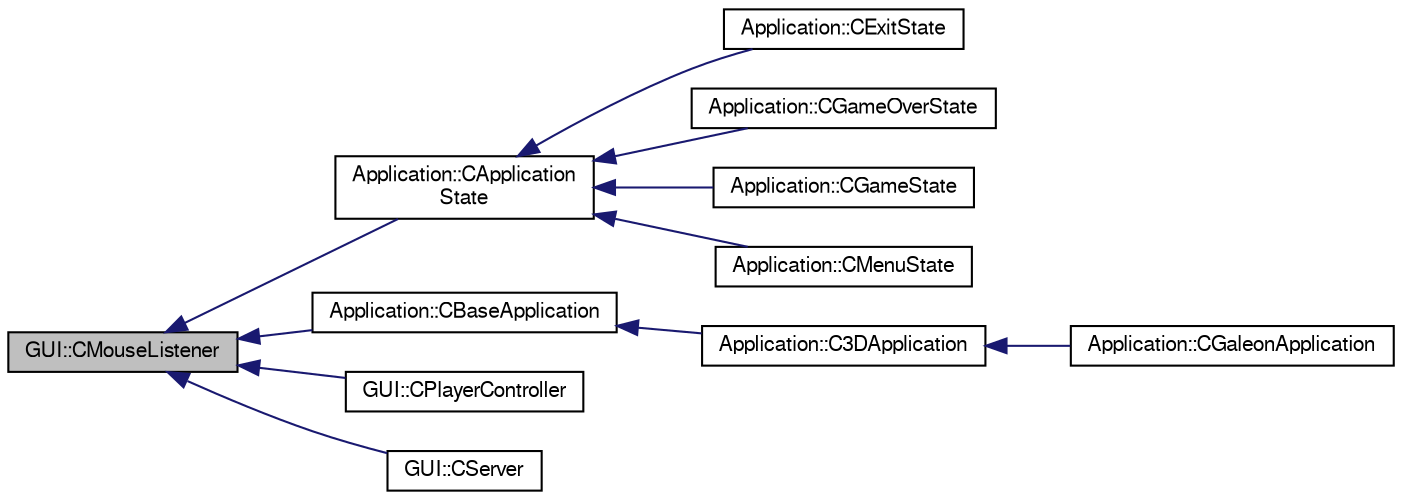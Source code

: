 digraph "GUI::CMouseListener"
{
  edge [fontname="FreeSans",fontsize="10",labelfontname="FreeSans",labelfontsize="10"];
  node [fontname="FreeSans",fontsize="10",shape=record];
  rankdir="LR";
  Node1 [label="GUI::CMouseListener",height=0.2,width=0.4,color="black", fillcolor="grey75", style="filled", fontcolor="black"];
  Node1 -> Node2 [dir="back",color="midnightblue",fontsize="10",style="solid",fontname="FreeSans"];
  Node2 [label="Application::CApplication\lState",height=0.2,width=0.4,color="black", fillcolor="white", style="filled",URL="$class_application_1_1_c_application_state.html",tooltip="Clase CApplicationState; representa un estado de la aplicación, como el estado del menú..."];
  Node2 -> Node3 [dir="back",color="midnightblue",fontsize="10",style="solid",fontname="FreeSans"];
  Node3 [label="Application::CExitState",height=0.2,width=0.4,color="black", fillcolor="white", style="filled",URL="$class_application_1_1_c_exit_state.html",tooltip="Clase CExitState; representa el estado de la aplicación que provoca su terminación inmediata..."];
  Node2 -> Node4 [dir="back",color="midnightblue",fontsize="10",style="solid",fontname="FreeSans"];
  Node4 [label="Application::CGameOverState",height=0.2,width=0.4,color="black", fillcolor="white", style="filled",URL="$class_application_1_1_c_game_over_state.html",tooltip="Como su nombre indica, esta clase es la clase de game over principal del juego. "];
  Node2 -> Node5 [dir="back",color="midnightblue",fontsize="10",style="solid",fontname="FreeSans"];
  Node5 [label="Application::CGameState",height=0.2,width=0.4,color="black", fillcolor="white", style="filled",URL="$class_application_1_1_c_game_state.html",tooltip="Clase CGameState; representa el estado de juego de la aplicación. "];
  Node2 -> Node6 [dir="back",color="midnightblue",fontsize="10",style="solid",fontname="FreeSans"];
  Node6 [label="Application::CMenuState",height=0.2,width=0.4,color="black", fillcolor="white", style="filled",URL="$class_application_1_1_c_menu_state.html",tooltip="Como su nombre indica, esta clase es la clase del menú principal del juego. "];
  Node1 -> Node7 [dir="back",color="midnightblue",fontsize="10",style="solid",fontname="FreeSans"];
  Node7 [label="Application::CBaseApplication",height=0.2,width=0.4,color="black", fillcolor="white", style="filled",URL="$class_application_1_1_c_base_application.html",tooltip="Clase CBaseApplication, que contiene el control de la aplicación del juego, implementando una máquina..."];
  Node7 -> Node8 [dir="back",color="midnightblue",fontsize="10",style="solid",fontname="FreeSans"];
  Node8 [label="Application::C3DApplication",height=0.2,width=0.4,color="black", fillcolor="white", style="filled",URL="$class_application_1_1_c3_d_application.html",tooltip="Clase C3DApplication, que contiene el control de la aplicación del juego. "];
  Node8 -> Node9 [dir="back",color="midnightblue",fontsize="10",style="solid",fontname="FreeSans"];
  Node9 [label="Application::CGaleonApplication",height=0.2,width=0.4,color="black", fillcolor="white", style="filled",URL="$class_application_1_1_c_galeon_application.html",tooltip="Clase CGaleonApplication, que extiende C3DApplication para añadir los estados concretos que se desean..."];
  Node1 -> Node10 [dir="back",color="midnightblue",fontsize="10",style="solid",fontname="FreeSans"];
  Node10 [label="GUI::CPlayerController",height=0.2,width=0.4,color="black", fillcolor="white", style="filled",URL="$class_g_u_i_1_1_c_player_controller.html",tooltip="Esta clase sirve para gestionar el teclado y el ratón, y mover un avatar acorde con las pulsaciones y..."];
  Node1 -> Node11 [dir="back",color="midnightblue",fontsize="10",style="solid",fontname="FreeSans"];
  Node11 [label="GUI::CServer",height=0.2,width=0.4,color="black", fillcolor="white", style="filled",URL="$class_g_u_i_1_1_c_server.html",tooltip="Servidor del módulo GUI que hace de interfaz con el usuario. "];
}
